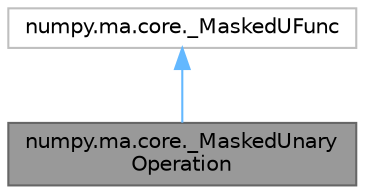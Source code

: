 digraph "numpy.ma.core._MaskedUnaryOperation"
{
 // LATEX_PDF_SIZE
  bgcolor="transparent";
  edge [fontname=Helvetica,fontsize=10,labelfontname=Helvetica,labelfontsize=10];
  node [fontname=Helvetica,fontsize=10,shape=box,height=0.2,width=0.4];
  Node1 [id="Node000001",label="numpy.ma.core._MaskedUnary\lOperation",height=0.2,width=0.4,color="gray40", fillcolor="grey60", style="filled", fontcolor="black",tooltip=" "];
  Node2 -> Node1 [id="edge2_Node000001_Node000002",dir="back",color="steelblue1",style="solid",tooltip=" "];
  Node2 [id="Node000002",label="numpy.ma.core._MaskedUFunc",height=0.2,width=0.4,color="grey75", fillcolor="white", style="filled",URL="$dc/d15/classnumpy_1_1ma_1_1core_1_1__MaskedUFunc.html",tooltip=" "];
}
